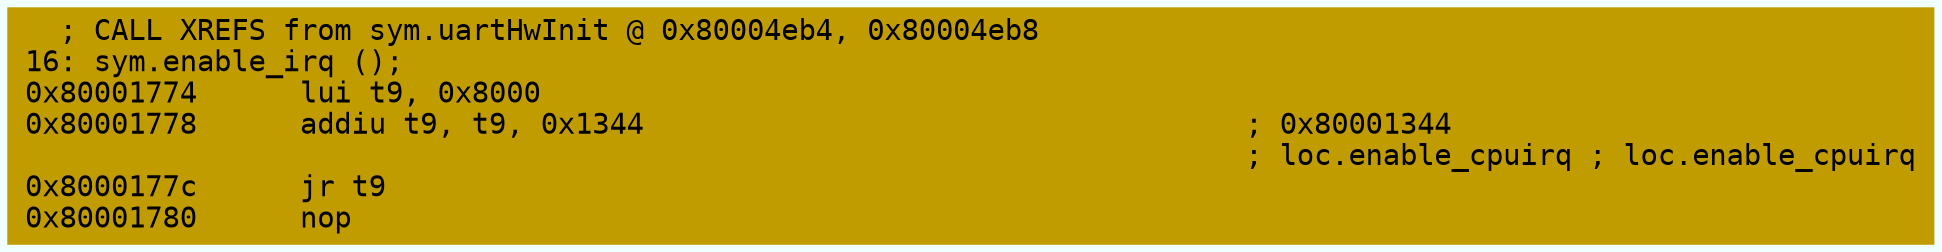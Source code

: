 digraph code {
	graph [bgcolor=azure fontsize=8 fontname="Courier" splines="ortho"];
	node [fillcolor=gray style=filled shape=box];
	edge [arrowhead="normal"];
	"0x80001774" [URL="sym.enable_irq/0x80001774", fillcolor="#c19c00",color="#c19c00", fontname="Courier",label="  ; CALL XREFS from sym.uartHwInit @ 0x80004eb4, 0x80004eb8\l16: sym.enable_irq ();\l0x80001774      lui t9, 0x8000\l0x80001778      addiu t9, t9, 0x1344                                   ; 0x80001344\l                                                                       ; loc.enable_cpuirq ; loc.enable_cpuirq\l0x8000177c      jr t9\l0x80001780      nop\l"]
}
